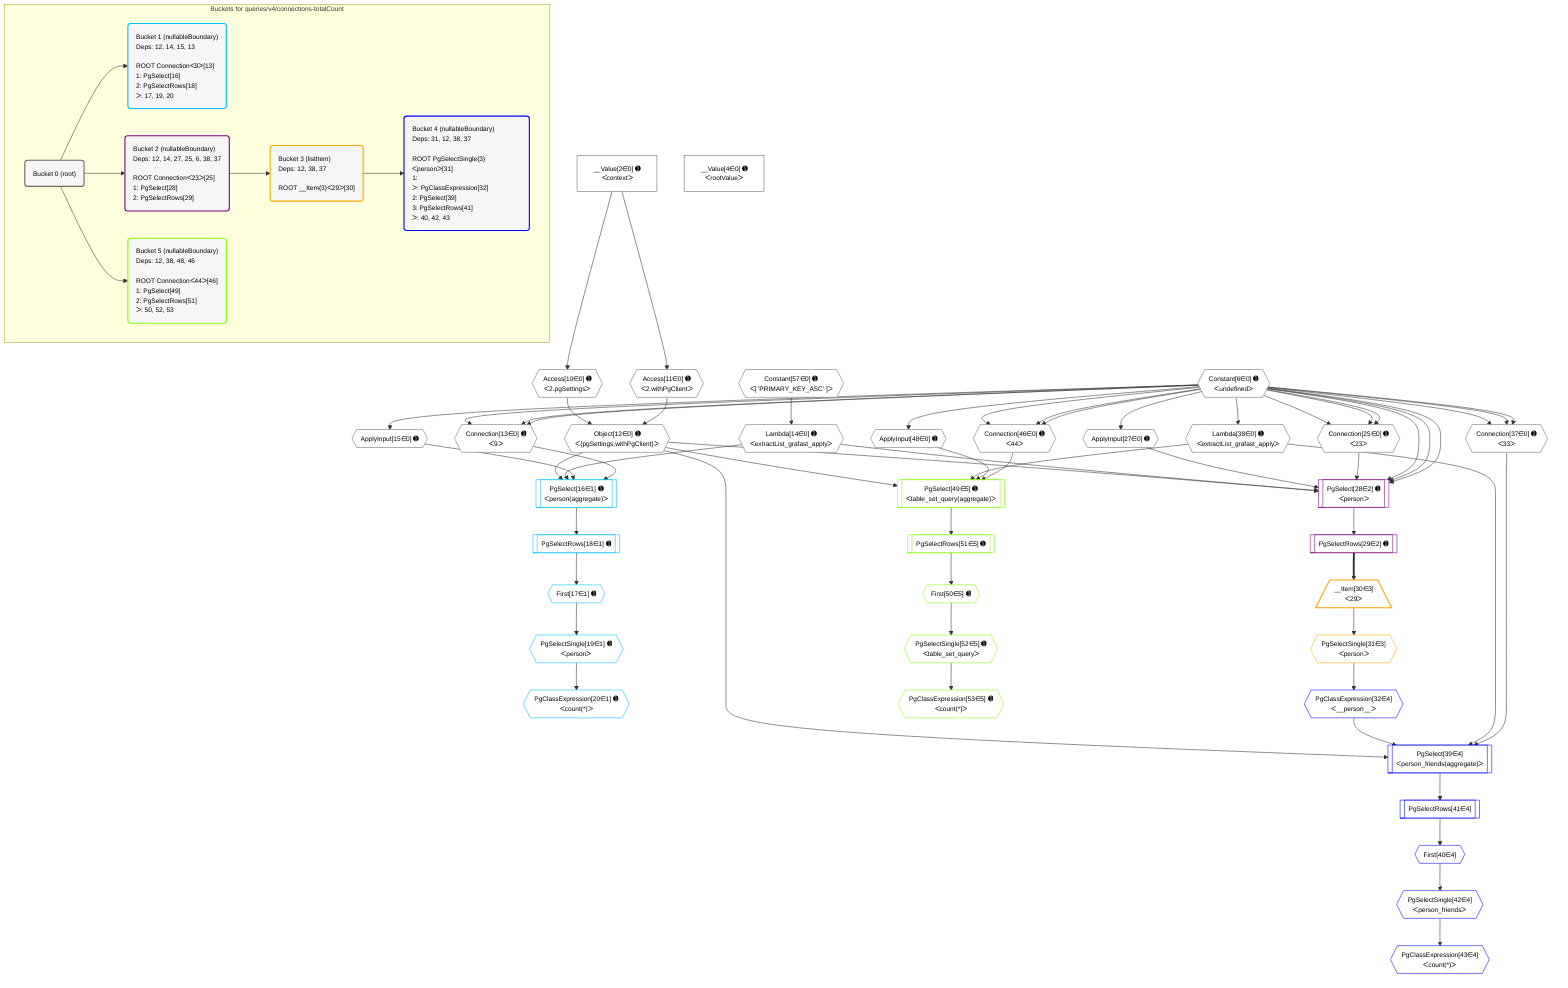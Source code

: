 %%{init: {'themeVariables': { 'fontSize': '12px'}}}%%
graph TD
    classDef path fill:#eee,stroke:#000,color:#000
    classDef plan fill:#fff,stroke-width:1px,color:#000
    classDef itemplan fill:#fff,stroke-width:2px,color:#000
    classDef unbatchedplan fill:#dff,stroke-width:1px,color:#000
    classDef sideeffectplan fill:#fcc,stroke-width:2px,color:#000
    classDef bucket fill:#f6f6f6,color:#000,stroke-width:2px,text-align:left


    %% plan dependencies
    Connection13{{"Connection[13∈0] ➊<br />ᐸ9ᐳ"}}:::plan
    Constant6{{"Constant[6∈0] ➊<br />ᐸundefinedᐳ"}}:::plan
    Constant6 & Constant6 & Constant6 --> Connection13
    Connection25{{"Connection[25∈0] ➊<br />ᐸ23ᐳ"}}:::plan
    Constant6 & Constant6 & Constant6 --> Connection25
    Connection37{{"Connection[37∈0] ➊<br />ᐸ33ᐳ"}}:::plan
    Constant6 & Constant6 & Constant6 --> Connection37
    Connection46{{"Connection[46∈0] ➊<br />ᐸ44ᐳ"}}:::plan
    Constant6 & Constant6 & Constant6 --> Connection46
    Object12{{"Object[12∈0] ➊<br />ᐸ{pgSettings,withPgClient}ᐳ"}}:::plan
    Access10{{"Access[10∈0] ➊<br />ᐸ2.pgSettingsᐳ"}}:::plan
    Access11{{"Access[11∈0] ➊<br />ᐸ2.withPgClientᐳ"}}:::plan
    Access10 & Access11 --> Object12
    __Value2["__Value[2∈0] ➊<br />ᐸcontextᐳ"]:::plan
    __Value2 --> Access10
    __Value2 --> Access11
    Lambda14{{"Lambda[14∈0] ➊<br />ᐸextractList_grafast_applyᐳ"}}:::plan
    Constant57{{"Constant[57∈0] ➊<br />ᐸ[ 'PRIMARY_KEY_ASC' ]ᐳ"}}:::plan
    Constant57 --> Lambda14
    ApplyInput15{{"ApplyInput[15∈0] ➊"}}:::plan
    Constant6 --> ApplyInput15
    ApplyInput27{{"ApplyInput[27∈0] ➊"}}:::plan
    Constant6 --> ApplyInput27
    Lambda38{{"Lambda[38∈0] ➊<br />ᐸextractList_grafast_applyᐳ"}}:::plan
    Constant6 --> Lambda38
    ApplyInput48{{"ApplyInput[48∈0] ➊"}}:::plan
    Constant6 --> ApplyInput48
    __Value4["__Value[4∈0] ➊<br />ᐸrootValueᐳ"]:::plan
    PgSelect16[["PgSelect[16∈1] ➊<br />ᐸperson(aggregate)ᐳ"]]:::plan
    Object12 & Lambda14 & ApplyInput15 & Connection13 --> PgSelect16
    First17{{"First[17∈1] ➊"}}:::plan
    PgSelectRows18[["PgSelectRows[18∈1] ➊"]]:::plan
    PgSelectRows18 --> First17
    PgSelect16 --> PgSelectRows18
    PgSelectSingle19{{"PgSelectSingle[19∈1] ➊<br />ᐸpersonᐳ"}}:::plan
    First17 --> PgSelectSingle19
    PgClassExpression20{{"PgClassExpression[20∈1] ➊<br />ᐸcount(*)ᐳ"}}:::plan
    PgSelectSingle19 --> PgClassExpression20
    PgSelect28[["PgSelect[28∈2] ➊<br />ᐸpersonᐳ"]]:::plan
    Object12 & Lambda14 & ApplyInput27 & Connection25 & Constant6 & Constant6 & Constant6 --> PgSelect28
    PgSelectRows29[["PgSelectRows[29∈2] ➊"]]:::plan
    PgSelect28 --> PgSelectRows29
    __Item30[/"__Item[30∈3]<br />ᐸ29ᐳ"\]:::itemplan
    PgSelectRows29 ==> __Item30
    PgSelectSingle31{{"PgSelectSingle[31∈3]<br />ᐸpersonᐳ"}}:::plan
    __Item30 --> PgSelectSingle31
    PgSelect39[["PgSelect[39∈4]<br />ᐸperson_friends(aggregate)ᐳ"]]:::plan
    PgClassExpression32{{"PgClassExpression[32∈4]<br />ᐸ__person__ᐳ"}}:::plan
    Object12 & PgClassExpression32 & Lambda38 & Connection37 --> PgSelect39
    PgSelectSingle31 --> PgClassExpression32
    First40{{"First[40∈4]"}}:::plan
    PgSelectRows41[["PgSelectRows[41∈4]"]]:::plan
    PgSelectRows41 --> First40
    PgSelect39 --> PgSelectRows41
    PgSelectSingle42{{"PgSelectSingle[42∈4]<br />ᐸperson_friendsᐳ"}}:::plan
    First40 --> PgSelectSingle42
    PgClassExpression43{{"PgClassExpression[43∈4]<br />ᐸcount(*)ᐳ"}}:::plan
    PgSelectSingle42 --> PgClassExpression43
    PgSelect49[["PgSelect[49∈5] ➊<br />ᐸtable_set_query(aggregate)ᐳ"]]:::plan
    Object12 & Lambda38 & ApplyInput48 & Connection46 --> PgSelect49
    First50{{"First[50∈5] ➊"}}:::plan
    PgSelectRows51[["PgSelectRows[51∈5] ➊"]]:::plan
    PgSelectRows51 --> First50
    PgSelect49 --> PgSelectRows51
    PgSelectSingle52{{"PgSelectSingle[52∈5] ➊<br />ᐸtable_set_queryᐳ"}}:::plan
    First50 --> PgSelectSingle52
    PgClassExpression53{{"PgClassExpression[53∈5] ➊<br />ᐸcount(*)ᐳ"}}:::plan
    PgSelectSingle52 --> PgClassExpression53

    %% define steps

    subgraph "Buckets for queries/v4/connections-totalCount"
    Bucket0("Bucket 0 (root)"):::bucket
    classDef bucket0 stroke:#696969
    class Bucket0,__Value2,__Value4,Constant6,Access10,Access11,Object12,Connection13,Lambda14,ApplyInput15,Connection25,ApplyInput27,Connection37,Lambda38,Connection46,ApplyInput48,Constant57 bucket0
    Bucket1("Bucket 1 (nullableBoundary)<br />Deps: 12, 14, 15, 13<br /><br />ROOT Connectionᐸ9ᐳ[13]<br />1: PgSelect[16]<br />2: PgSelectRows[18]<br />ᐳ: 17, 19, 20"):::bucket
    classDef bucket1 stroke:#00bfff
    class Bucket1,PgSelect16,First17,PgSelectRows18,PgSelectSingle19,PgClassExpression20 bucket1
    Bucket2("Bucket 2 (nullableBoundary)<br />Deps: 12, 14, 27, 25, 6, 38, 37<br /><br />ROOT Connectionᐸ23ᐳ[25]<br />1: PgSelect[28]<br />2: PgSelectRows[29]"):::bucket
    classDef bucket2 stroke:#7f007f
    class Bucket2,PgSelect28,PgSelectRows29 bucket2
    Bucket3("Bucket 3 (listItem)<br />Deps: 12, 38, 37<br /><br />ROOT __Item{3}ᐸ29ᐳ[30]"):::bucket
    classDef bucket3 stroke:#ffa500
    class Bucket3,__Item30,PgSelectSingle31 bucket3
    Bucket4("Bucket 4 (nullableBoundary)<br />Deps: 31, 12, 38, 37<br /><br />ROOT PgSelectSingle{3}ᐸpersonᐳ[31]<br />1: <br />ᐳ: PgClassExpression[32]<br />2: PgSelect[39]<br />3: PgSelectRows[41]<br />ᐳ: 40, 42, 43"):::bucket
    classDef bucket4 stroke:#0000ff
    class Bucket4,PgClassExpression32,PgSelect39,First40,PgSelectRows41,PgSelectSingle42,PgClassExpression43 bucket4
    Bucket5("Bucket 5 (nullableBoundary)<br />Deps: 12, 38, 48, 46<br /><br />ROOT Connectionᐸ44ᐳ[46]<br />1: PgSelect[49]<br />2: PgSelectRows[51]<br />ᐳ: 50, 52, 53"):::bucket
    classDef bucket5 stroke:#7fff00
    class Bucket5,PgSelect49,First50,PgSelectRows51,PgSelectSingle52,PgClassExpression53 bucket5
    Bucket0 --> Bucket1 & Bucket2 & Bucket5
    Bucket2 --> Bucket3
    Bucket3 --> Bucket4
    end